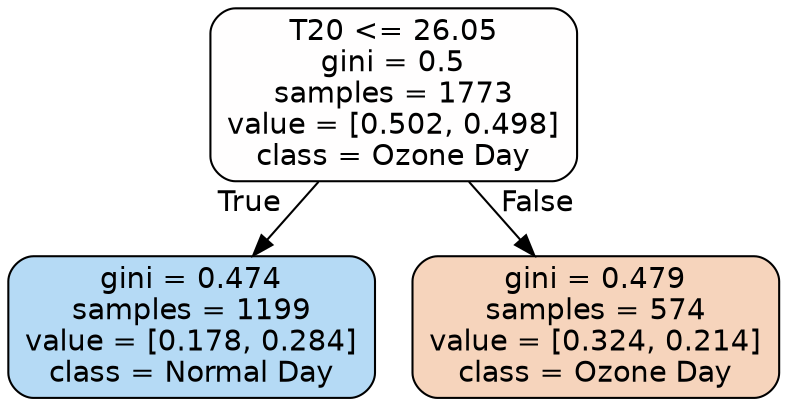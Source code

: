 digraph Tree {
node [shape=box, style="filled, rounded", color="black", fontname=helvetica] ;
edge [fontname=helvetica] ;
0 [label="T20 <= 26.05\ngini = 0.5\nsamples = 1773\nvalue = [0.502, 0.498]\nclass = Ozone Day", fillcolor="#fffefe"] ;
1 [label="gini = 0.474\nsamples = 1199\nvalue = [0.178, 0.284]\nclass = Normal Day", fillcolor="#b5daf5"] ;
0 -> 1 [labeldistance=2.5, labelangle=45, headlabel="True"] ;
2 [label="gini = 0.479\nsamples = 574\nvalue = [0.324, 0.214]\nclass = Ozone Day", fillcolor="#f6d4bc"] ;
0 -> 2 [labeldistance=2.5, labelangle=-45, headlabel="False"] ;
}